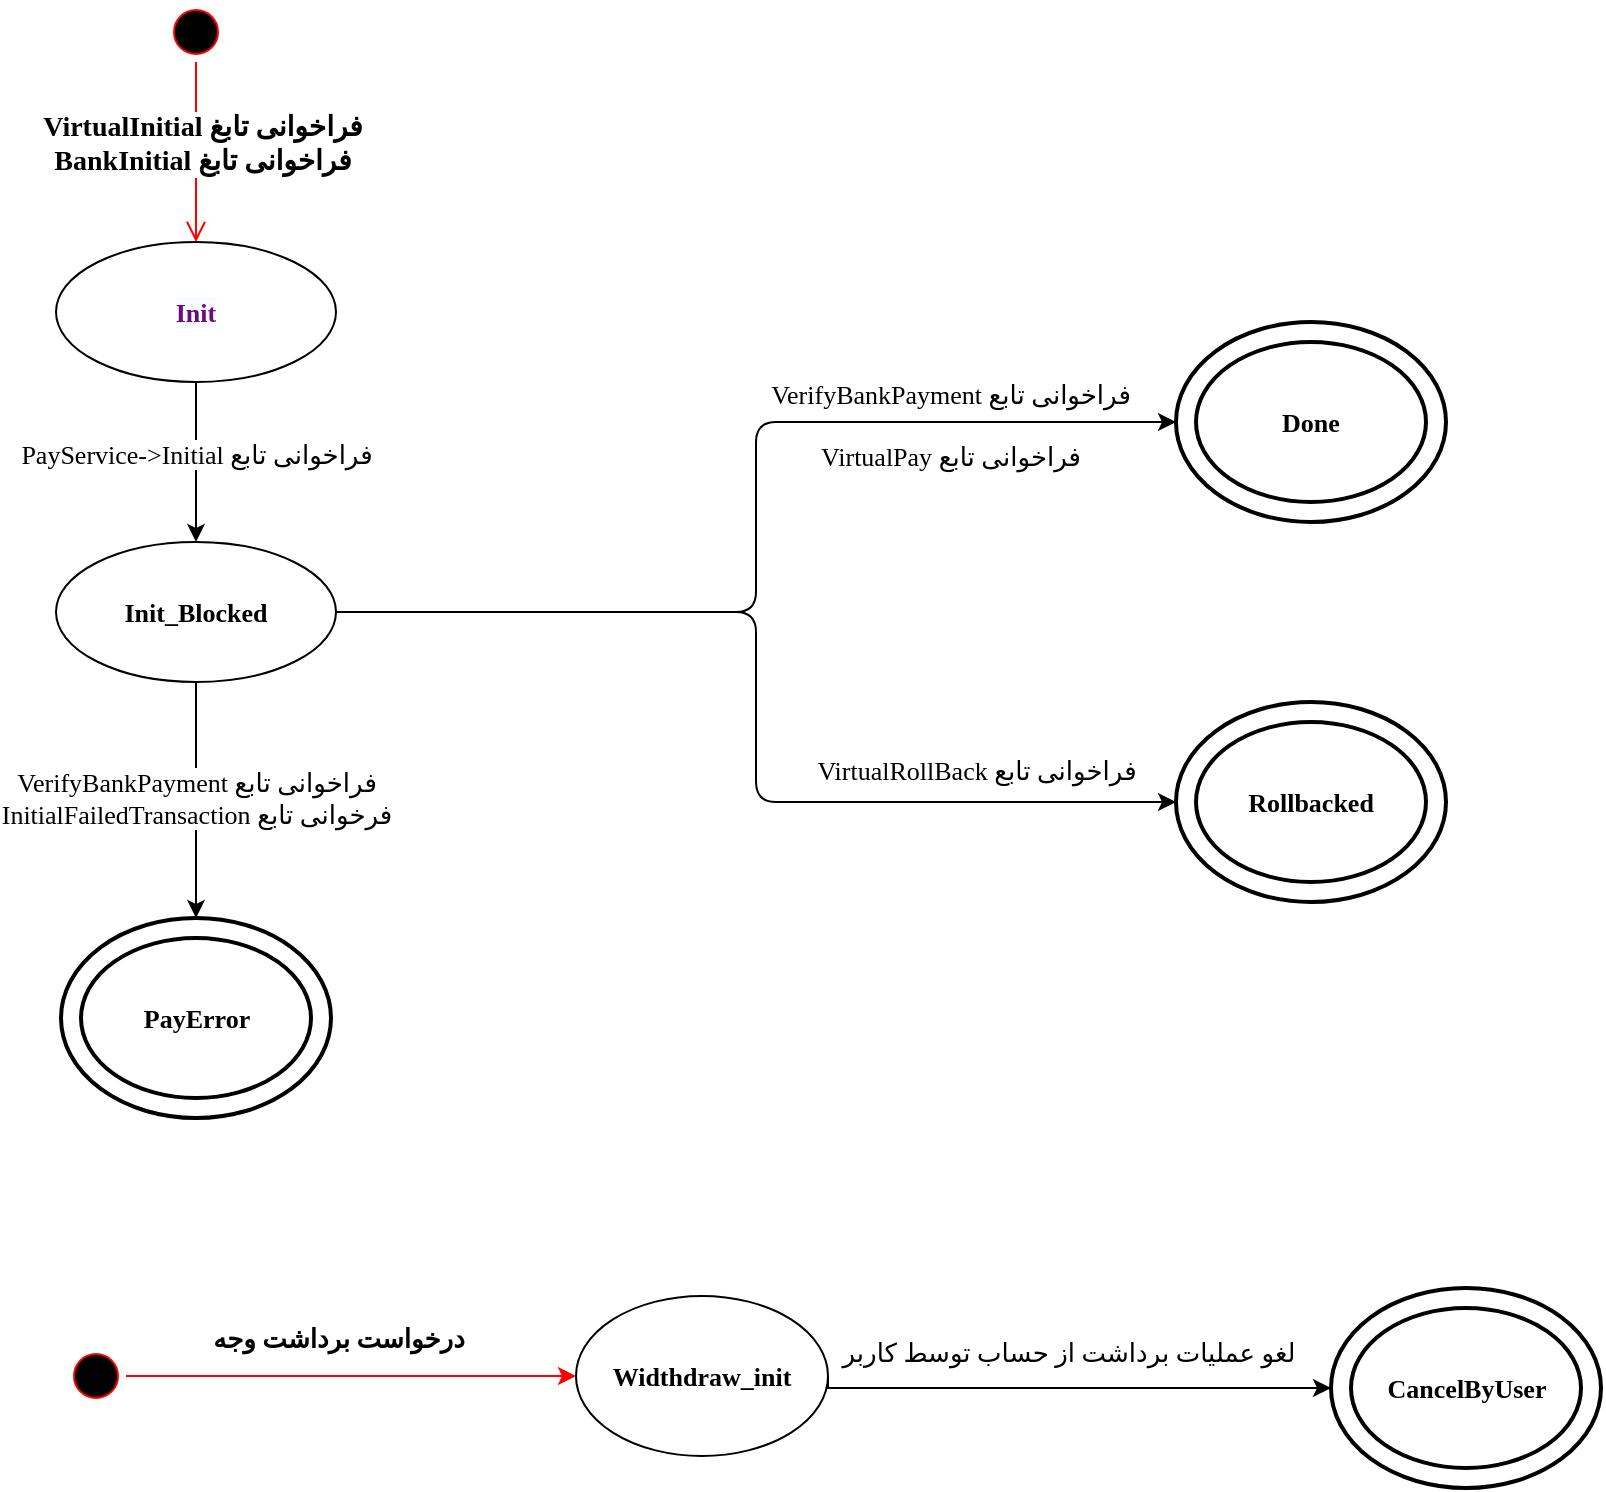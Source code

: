 <mxfile pages="2" version="11.2.1" type="github"><diagram id="GGGy6DPURZi7gMHvuX_T" name="TransactionStatus "><mxGraphModel dx="1888" dy="549" grid="1" gridSize="10" guides="1" tooltips="1" connect="1" arrows="1" fold="1" page="1" pageScale="1" pageWidth="850" pageHeight="1100" math="0" shadow="0"><root><mxCell id="0"/><mxCell id="1" parent="0"/><mxCell id="dDxylVFdQPFppni4v4-R-1" style="edgeStyle=orthogonalEdgeStyle;rounded=0;orthogonalLoop=1;jettySize=auto;html=1;entryX=0.5;entryY=0;entryDx=0;entryDy=0;strokeColor=#000000;" parent="1" source="TlKhyiAT8JS7wV_1C53C-5" target="TlKhyiAT8JS7wV_1C53C-13" edge="1"><mxGeometry relative="1" as="geometry"/></mxCell><mxCell id="dDxylVFdQPFppni4v4-R-2" value="&lt;span style=&quot;font-family: &amp;#34;tahoma&amp;#34; ; font-size: 13px&quot;&gt;PayService-&amp;gt;Initial فراخوانی تابع&lt;/span&gt;" style="text;html=1;resizable=0;points=[];align=center;verticalAlign=middle;labelBackgroundColor=#ffffff;" parent="dDxylVFdQPFppni4v4-R-1" vertex="1" connectable="0"><mxGeometry x="-0.109" relative="1" as="geometry"><mxPoint as="offset"/></mxGeometry></mxCell><mxCell id="TlKhyiAT8JS7wV_1C53C-5" value="&lt;div style=&quot;background-color: rgb(255 , 255 , 255) ; color: rgb(0 , 0 , 0) ; font-size: 13px&quot;&gt;&lt;span style=&quot;color: rgb(102 , 14 , 122) ; background-color: rgb(247 , 250 , 255) ; font-size: 13px&quot;&gt;Init&lt;/span&gt;&lt;/div&gt;" style="ellipse;whiteSpace=wrap;html=1;fontFamily=Tahoma;fontSize=13;fontStyle=1" parent="1" vertex="1"><mxGeometry x="20" y="140" width="140" height="70" as="geometry"/></mxCell><mxCell id="TlKhyiAT8JS7wV_1C53C-7" value="" style="ellipse;html=1;shape=startState;fillColor=#000000;strokeColor=#ff0000;fontFamily=Tahoma;" parent="1" vertex="1"><mxGeometry x="75" y="20" width="30" height="30" as="geometry"/></mxCell><mxCell id="TlKhyiAT8JS7wV_1C53C-8" value="" style="edgeStyle=orthogonalEdgeStyle;html=1;verticalAlign=bottom;endArrow=open;endSize=8;strokeColor=#ff0000;fontFamily=Tahoma;entryX=0.5;entryY=0;entryDx=0;entryDy=0;" parent="1" source="TlKhyiAT8JS7wV_1C53C-7" target="TlKhyiAT8JS7wV_1C53C-5" edge="1"><mxGeometry relative="1" as="geometry"><mxPoint x="90" y="120" as="targetPoint"/></mxGeometry></mxCell><mxCell id="TlKhyiAT8JS7wV_1C53C-11" value="&lt;span style=&quot;font-size: 14px&quot;&gt;&lt;b&gt;VirtualInitial&amp;nbsp;فراخوانی تابغ&lt;br&gt;&lt;/b&gt;&lt;/span&gt;&lt;b style=&quot;font-size: 14px&quot;&gt;BankInitial&amp;nbsp;فراخوانی تابغ&lt;/b&gt;&lt;b&gt;&lt;font style=&quot;font-size: 14px&quot;&gt;&lt;br&gt;&lt;/font&gt;&lt;/b&gt;" style="text;html=1;resizable=0;points=[];align=center;verticalAlign=middle;labelBackgroundColor=#ffffff;fontFamily=Tahoma;" parent="TlKhyiAT8JS7wV_1C53C-8" vertex="1" connectable="0"><mxGeometry x="-0.317" y="2" relative="1" as="geometry"><mxPoint x="1" y="10" as="offset"/></mxGeometry></mxCell><mxCell id="TlKhyiAT8JS7wV_1C53C-13" value="Init_Blocked" style="ellipse;whiteSpace=wrap;html=1;fontFamily=Tahoma;fontSize=13;fontStyle=1" parent="1" vertex="1"><mxGeometry x="20" y="290" width="140" height="70" as="geometry"/></mxCell><mxCell id="TlKhyiAT8JS7wV_1C53C-14" value="PayError" style="ellipse;shape=doubleEllipse;margin=10;strokeWidth=2;fontSize=13;whiteSpace=wrap;html=1;align=center;fontFamily=Tahoma;fontStyle=1" parent="1" vertex="1"><mxGeometry x="22.5" y="478" width="135" height="100" as="geometry"/></mxCell><mxCell id="TlKhyiAT8JS7wV_1C53C-15" value="Rollbacked" style="ellipse;shape=doubleEllipse;margin=10;strokeWidth=2;fontSize=13;whiteSpace=wrap;html=1;align=center;fontFamily=Tahoma;fontStyle=1" parent="1" vertex="1"><mxGeometry x="580" y="370" width="135" height="100" as="geometry"/></mxCell><mxCell id="TlKhyiAT8JS7wV_1C53C-16" value="Done" style="ellipse;shape=doubleEllipse;margin=10;strokeWidth=2;fontSize=13;whiteSpace=wrap;html=1;align=center;fontFamily=Tahoma;fontStyle=1" parent="1" vertex="1"><mxGeometry x="580" y="180" width="135" height="100" as="geometry"/></mxCell><mxCell id="-2B12f3IBOn6TGc9Xgmy-14" style="edgeStyle=orthogonalEdgeStyle;rounded=0;orthogonalLoop=1;jettySize=auto;html=1;entryX=0;entryY=0.5;entryDx=0;entryDy=0;strokeColor=#000000;exitX=1;exitY=0.5;exitDx=0;exitDy=0;" parent="1" source="-2B12f3IBOn6TGc9Xgmy-17" target="TlKhyiAT8JS7wV_1C53C-18" edge="1"><mxGeometry relative="1" as="geometry"><mxPoint x="424.975" y="713.353" as="sourcePoint"/><Array as="points"><mxPoint x="406" y="713"/></Array></mxGeometry></mxCell><mxCell id="-2B12f3IBOn6TGc9Xgmy-15" value="&lt;font face=&quot;Tahoma&quot; style=&quot;font-size: 13px&quot;&gt;لغو عملیات برداشت از حساب توسط کاربر&lt;/font&gt;" style="text;html=1;resizable=0;points=[];align=center;verticalAlign=middle;labelBackgroundColor=#ffffff;" parent="-2B12f3IBOn6TGc9Xgmy-14" vertex="1" connectable="0"><mxGeometry x="-0.062" y="-1" relative="1" as="geometry"><mxPoint x="5" y="-19" as="offset"/></mxGeometry></mxCell><mxCell id="TlKhyiAT8JS7wV_1C53C-18" value="CancelByUser" style="ellipse;shape=doubleEllipse;margin=10;strokeWidth=2;fontSize=13;whiteSpace=wrap;html=1;align=center;fontFamily=Tahoma;fontStyle=1" parent="1" vertex="1"><mxGeometry x="657.5" y="663" width="135" height="100" as="geometry"/></mxCell><mxCell id="TlKhyiAT8JS7wV_1C53C-23" value="" style="edgeStyle=segmentEdgeStyle;endArrow=classic;html=1;fontFamily=Tahoma;exitX=0.5;exitY=1;exitDx=0;exitDy=0;entryX=0.5;entryY=0;entryDx=0;entryDy=0;" parent="1" source="TlKhyiAT8JS7wV_1C53C-13" target="TlKhyiAT8JS7wV_1C53C-14" edge="1"><mxGeometry width="50" height="50" relative="1" as="geometry"><mxPoint x="140" y="470" as="sourcePoint"/><mxPoint x="190" y="420" as="targetPoint"/></mxGeometry></mxCell><mxCell id="b8lTYrxYDuj-3JcRd6Nf-7" value="&lt;div&gt;VerifyBankPayment فراخوانی تابع&lt;/div&gt;&lt;div align=&quot;center&quot;&gt;InitialFailedTransaction فرخوانی تابع&lt;/div&gt;" style="text;html=1;resizable=0;points=[];align=center;verticalAlign=middle;labelBackgroundColor=#ffffff;fontSize=13;fontFamily=Tahoma;" parent="TlKhyiAT8JS7wV_1C53C-23" vertex="1" connectable="0"><mxGeometry x="0.091" y="1" relative="1" as="geometry"><mxPoint x="-1.5" y="-7" as="offset"/></mxGeometry></mxCell><mxCell id="TlKhyiAT8JS7wV_1C53C-25" value="" style="edgeStyle=elbowEdgeStyle;elbow=horizontal;endArrow=classic;html=1;fontFamily=Tahoma;exitX=1;exitY=0.5;exitDx=0;exitDy=0;entryX=0;entryY=0.5;entryDx=0;entryDy=0;" parent="1" source="TlKhyiAT8JS7wV_1C53C-13" target="TlKhyiAT8JS7wV_1C53C-15" edge="1"><mxGeometry width="50" height="50" relative="1" as="geometry"><mxPoint x="210" y="390" as="sourcePoint"/><mxPoint x="260" y="340" as="targetPoint"/></mxGeometry></mxCell><mxCell id="b8lTYrxYDuj-3JcRd6Nf-8" value="&lt;div&gt;VirtualRollBack فراخوانی تابع&lt;/div&gt;&lt;div&gt;&lt;br&gt;&lt;/div&gt;&lt;div&gt;&lt;br&gt;&lt;/div&gt;" style="text;html=1;resizable=0;points=[];align=center;verticalAlign=middle;labelBackgroundColor=none;fontSize=13;fontFamily=Tahoma;" parent="TlKhyiAT8JS7wV_1C53C-25" vertex="1" connectable="0"><mxGeometry x="0.441" y="2" relative="1" as="geometry"><mxPoint x="44" y="2" as="offset"/></mxGeometry></mxCell><mxCell id="TlKhyiAT8JS7wV_1C53C-28" value="" style="edgeStyle=elbowEdgeStyle;elbow=horizontal;endArrow=classic;html=1;fontFamily=Tahoma;exitX=1;exitY=0.5;exitDx=0;exitDy=0;entryX=0;entryY=0.5;entryDx=0;entryDy=0;" parent="1" source="TlKhyiAT8JS7wV_1C53C-13" target="TlKhyiAT8JS7wV_1C53C-16" edge="1"><mxGeometry width="50" height="50" relative="1" as="geometry"><mxPoint x="290" y="340" as="sourcePoint"/><mxPoint x="340" y="290" as="targetPoint"/></mxGeometry></mxCell><mxCell id="b8lTYrxYDuj-3JcRd6Nf-9" value="VerifyBankPayment فراخوانی تابع&lt;br&gt;&lt;div&gt;&lt;br&gt;&lt;/div&gt;&lt;div&gt;VirtualPay فراخوانی تابع&lt;/div&gt;" style="text;html=1;resizable=0;points=[];align=center;verticalAlign=middle;labelBackgroundColor=none;fontSize=13;fontFamily=Tahoma;" parent="TlKhyiAT8JS7wV_1C53C-28" vertex="1" connectable="0"><mxGeometry x="0.574" relative="1" as="geometry"><mxPoint x="-4" y="2" as="offset"/></mxGeometry></mxCell><mxCell id="-2B12f3IBOn6TGc9Xgmy-11" style="edgeStyle=orthogonalEdgeStyle;rounded=0;orthogonalLoop=1;jettySize=auto;html=1;entryX=0;entryY=0.5;entryDx=0;entryDy=0;strokeColor=#FF0000;" parent="1" source="TlKhyiAT8JS7wV_1C53C-31" target="-2B12f3IBOn6TGc9Xgmy-17" edge="1"><mxGeometry relative="1" as="geometry"><mxPoint x="290.176" y="712.176" as="targetPoint"/></mxGeometry></mxCell><mxCell id="-2B12f3IBOn6TGc9Xgmy-13" value="&lt;b style=&quot;font-family: tahoma; font-size: 13px;&quot;&gt;درخواست برداشت وجه&lt;br&gt;&lt;br&gt;&lt;/b&gt;" style="text;html=1;resizable=0;points=[];align=center;verticalAlign=middle;labelBackgroundColor=none;" parent="-2B12f3IBOn6TGc9Xgmy-11" vertex="1" connectable="0"><mxGeometry x="-0.004" y="-17" relative="1" as="geometry"><mxPoint x="-6" y="-28" as="offset"/></mxGeometry></mxCell><mxCell id="TlKhyiAT8JS7wV_1C53C-31" value="" style="ellipse;html=1;shape=startState;fillColor=#000000;strokeColor=#ff0000;fontFamily=Tahoma;" parent="1" vertex="1"><mxGeometry x="25" y="692" width="30" height="30" as="geometry"/></mxCell><mxCell id="-2B12f3IBOn6TGc9Xgmy-17" value="&lt;span style=&quot;font-family: &amp;#34;tahoma&amp;#34; ; font-size: 13px ; font-weight: 700&quot;&gt;Widthdraw_init&lt;/span&gt;" style="ellipse;whiteSpace=wrap;html=1;labelBackgroundColor=none;" parent="1" vertex="1"><mxGeometry x="280" y="667" width="126" height="80" as="geometry"/></mxCell></root></mxGraphModel></diagram><diagram id="di3Gb0VdroHrvSG5-lFe" name="ServiceStatus"><mxGraphModel dx="1038" dy="549" grid="1" gridSize="10" guides="1" tooltips="1" connect="1" arrows="1" fold="1" page="1" pageScale="1" pageWidth="850" pageHeight="1100" math="0" shadow="0"><root><mxCell id="tv8EIsw7mGuYuqspvAvM-0"/><mxCell id="tv8EIsw7mGuYuqspvAvM-1" parent="tv8EIsw7mGuYuqspvAvM-0"/><mxCell id="20w0QqAMztF_udgheBT8-1" style="edgeStyle=orthogonalEdgeStyle;rounded=0;orthogonalLoop=1;jettySize=auto;html=1;entryX=0.5;entryY=0;entryDx=0;entryDy=0;strokeColor=#000000;" parent="tv8EIsw7mGuYuqspvAvM-1" source="Pl5LCPzwA3XnEN4y8g17-0" target="20w0QqAMztF_udgheBT8-0" edge="1"><mxGeometry relative="1" as="geometry"/></mxCell><mxCell id="hrNxa7u5igsGRlw7HVf_-0" value="&lt;font face=&quot;Tahoma&quot; style=&quot;font-size: 13px&quot;&gt;Initial فراخوانی تابع&lt;/font&gt;" style="text;html=1;resizable=0;points=[];align=center;verticalAlign=middle;labelBackgroundColor=#ffffff;" parent="20w0QqAMztF_udgheBT8-1" vertex="1" connectable="0"><mxGeometry x="-0.153" relative="1" as="geometry"><mxPoint as="offset"/></mxGeometry></mxCell><mxCell id="Pl5LCPzwA3XnEN4y8g17-0" value="&lt;div style=&quot;background-color: rgb(255 , 255 , 255)&quot;&gt;&lt;font color=&quot;#660e7a&quot;&gt;NotRequested&lt;/font&gt;&lt;br&gt;&lt;/div&gt;" style="ellipse;whiteSpace=wrap;html=1;fontFamily=Tahoma;fontSize=13;fontStyle=1" parent="tv8EIsw7mGuYuqspvAvM-1" vertex="1"><mxGeometry x="20" y="170" width="140" height="70" as="geometry"/></mxCell><mxCell id="Pl5LCPzwA3XnEN4y8g17-1" value="" style="ellipse;html=1;shape=startState;fillColor=#000000;strokeColor=#ff0000;fontFamily=Tahoma;" parent="tv8EIsw7mGuYuqspvAvM-1" vertex="1"><mxGeometry x="75" y="40" width="30" height="30" as="geometry"/></mxCell><mxCell id="Pl5LCPzwA3XnEN4y8g17-2" value="" style="edgeStyle=orthogonalEdgeStyle;html=1;verticalAlign=bottom;endArrow=open;endSize=8;strokeColor=#ff0000;fontFamily=Tahoma;entryX=0.5;entryY=0;entryDx=0;entryDy=0;" parent="tv8EIsw7mGuYuqspvAvM-1" source="Pl5LCPzwA3XnEN4y8g17-1" target="Pl5LCPzwA3XnEN4y8g17-0" edge="1"><mxGeometry relative="1" as="geometry"><mxPoint x="90" y="120" as="targetPoint"/></mxGeometry></mxCell><mxCell id="Pl5LCPzwA3XnEN4y8g17-3" value="&lt;font&gt;&lt;span style=&quot;font-size: 14px&quot;&gt;&lt;b&gt;VirtualInitial&amp;nbsp;فراخوانی تابغ&lt;br&gt;&lt;/b&gt;&lt;/span&gt;&lt;b style=&quot;font-size: 14px&quot;&gt;BankInitial&amp;nbsp;فراخوانی تابغ&lt;br&gt;&lt;/b&gt;&lt;/font&gt;" style="text;html=1;resizable=0;points=[];align=center;verticalAlign=middle;labelBackgroundColor=#ffffff;fontFamily=Tahoma;" parent="Pl5LCPzwA3XnEN4y8g17-2" vertex="1" connectable="0"><mxGeometry x="-0.317" y="2" relative="1" as="geometry"><mxPoint y="11" as="offset"/></mxGeometry></mxCell><mxCell id="rW1J9YD6uWP04VeJQWfl-1" style="edgeStyle=orthogonalEdgeStyle;rounded=0;orthogonalLoop=1;jettySize=auto;html=1;entryX=0.5;entryY=0;entryDx=0;entryDy=0;strokeColor=#000000;" parent="tv8EIsw7mGuYuqspvAvM-1" source="20w0QqAMztF_udgheBT8-0" target="rW1J9YD6uWP04VeJQWfl-0" edge="1"><mxGeometry relative="1" as="geometry"><Array as="points"><mxPoint x="90" y="430"/><mxPoint x="90" y="430"/></Array></mxGeometry></mxCell><mxCell id="rW1J9YD6uWP04VeJQWfl-2" value="&lt;font face=&quot;Tahoma&quot; style=&quot;font-size: 12px;&quot;&gt;Buy فراخوانی تابع&lt;/font&gt;" style="text;html=1;resizable=0;points=[];align=center;verticalAlign=middle;labelBackgroundColor=#ffffff;fontSize=12;" parent="rW1J9YD6uWP04VeJQWfl-1" vertex="1" connectable="0"><mxGeometry x="-0.062" relative="1" as="geometry"><mxPoint as="offset"/></mxGeometry></mxCell><mxCell id="20w0QqAMztF_udgheBT8-0" value="Init" style="ellipse;whiteSpace=wrap;html=1;fontFamily=Tahoma;fontSize=13;fontStyle=1" parent="tv8EIsw7mGuYuqspvAvM-1" vertex="1"><mxGeometry x="20" y="320" width="140" height="70" as="geometry"/></mxCell><mxCell id="rW1J9YD6uWP04VeJQWfl-0" value="Requested" style="ellipse;whiteSpace=wrap;html=1;fontFamily=Tahoma;fontSize=13;fontStyle=1" parent="tv8EIsw7mGuYuqspvAvM-1" vertex="1"><mxGeometry x="20" y="470" width="140" height="70" as="geometry"/></mxCell><mxCell id="H1p6-fmSTP5WMQeIHHOq-6" value="Success" style="ellipse;shape=doubleEllipse;margin=10;strokeWidth=2;fontSize=13;whiteSpace=wrap;html=1;align=center;fontFamily=Tahoma;fontStyle=1" parent="tv8EIsw7mGuYuqspvAvM-1" vertex="1"><mxGeometry x="600" y="240" width="150" height="100" as="geometry"/></mxCell><mxCell id="H1p6-fmSTP5WMQeIHHOq-7" value="" style="edgeStyle=elbowEdgeStyle;elbow=horizontal;endArrow=classic;html=1;fontFamily=Tahoma;exitX=1;exitY=0.5;exitDx=0;exitDy=0;entryX=0;entryY=0.5;entryDx=0;entryDy=0;" parent="tv8EIsw7mGuYuqspvAvM-1" source="rW1J9YD6uWP04VeJQWfl-0" target="H1p6-fmSTP5WMQeIHHOq-6" edge="1"><mxGeometry width="50" height="50" relative="1" as="geometry"><mxPoint x="180" y="385" as="sourcePoint"/><mxPoint x="360" y="350" as="targetPoint"/><Array as="points"><mxPoint x="300" y="390"/></Array></mxGeometry></mxCell><mxCell id="H1p6-fmSTP5WMQeIHHOq-8" value="VerifyBankPayment فراخوانی تابع&lt;br&gt;&lt;div&gt;&lt;br&gt;&lt;/div&gt;&lt;div&gt;VirtualPay فراخوانی تابع&lt;/div&gt;" style="text;html=1;resizable=0;points=[];align=center;verticalAlign=middle;labelBackgroundColor=none;fontSize=13;fontFamily=Tahoma;" parent="H1p6-fmSTP5WMQeIHHOq-7" vertex="1" connectable="0"><mxGeometry x="0.574" relative="1" as="geometry"><mxPoint x="-4" y="2" as="offset"/></mxGeometry></mxCell><mxCell id="H1p6-fmSTP5WMQeIHHOq-9" value="Failed" style="ellipse;shape=doubleEllipse;margin=10;strokeWidth=2;fontSize=13;whiteSpace=wrap;html=1;align=center;fontFamily=Tahoma;fontStyle=1" parent="tv8EIsw7mGuYuqspvAvM-1" vertex="1"><mxGeometry x="600" y="360" width="150" height="100" as="geometry"/></mxCell><mxCell id="M_ResFZ114-NW93TD1ae-2" value="" style="edgeStyle=elbowEdgeStyle;elbow=horizontal;endArrow=classic;html=1;fontFamily=Tahoma;entryX=0;entryY=0.5;entryDx=0;entryDy=0;exitX=1;exitY=0.5;exitDx=0;exitDy=0;" parent="tv8EIsw7mGuYuqspvAvM-1" source="rW1J9YD6uWP04VeJQWfl-0" target="H1p6-fmSTP5WMQeIHHOq-9" edge="1"><mxGeometry width="50" height="50" relative="1" as="geometry"><mxPoint x="160" y="524" as="sourcePoint"/><mxPoint x="600.039" y="440.058" as="targetPoint"/><Array as="points"><mxPoint x="300" y="409"/></Array></mxGeometry></mxCell><mxCell id="M_ResFZ114-NW93TD1ae-4" value="&lt;span style=&quot;font-family: &amp;#34;tahoma&amp;#34;&quot;&gt;&lt;font style=&quot;font-size: 13px&quot;&gt;Failed فراخوانی تابع&lt;/font&gt;&lt;/span&gt;" style="text;html=1;resizable=0;points=[];align=center;verticalAlign=middle;labelBackgroundColor=none;fontSize=12;" parent="M_ResFZ114-NW93TD1ae-2" vertex="1" connectable="0"><mxGeometry x="0.453" relative="1" as="geometry"><mxPoint y="-15" as="offset"/></mxGeometry></mxCell><mxCell id="K7eHHxvVLK5sBxuGP6Fb-0" value="Bill_PayedBefore" style="ellipse;shape=doubleEllipse;margin=10;strokeWidth=2;fontSize=13;whiteSpace=wrap;html=1;align=center;fontFamily=Tahoma;fontStyle=1" parent="tv8EIsw7mGuYuqspvAvM-1" vertex="1"><mxGeometry x="600" y="480" width="150" height="100" as="geometry"/></mxCell><mxCell id="K7eHHxvVLK5sBxuGP6Fb-1" value="" style="edgeStyle=elbowEdgeStyle;elbow=horizontal;endArrow=classic;html=1;fontFamily=Tahoma;entryX=0;entryY=0.5;entryDx=0;entryDy=0;exitX=1;exitY=0.5;exitDx=0;exitDy=0;" parent="tv8EIsw7mGuYuqspvAvM-1" source="rW1J9YD6uWP04VeJQWfl-0" target="K7eHHxvVLK5sBxuGP6Fb-0" edge="1"><mxGeometry width="50" height="50" relative="1" as="geometry"><mxPoint x="170.207" y="587.328" as="sourcePoint"/><mxPoint x="610.207" y="492.845" as="targetPoint"/><Array as="points"><mxPoint x="300" y="570"/></Array></mxGeometry></mxCell><mxCell id="K7eHHxvVLK5sBxuGP6Fb-3" value="&lt;span style=&quot;font-family: &amp;#34;tahoma&amp;#34;&quot;&gt;&lt;font style=&quot;font-size: 13px&quot;&gt;Failed فراخوانی تابع&lt;/font&gt;&lt;/span&gt;" style="text;html=1;resizable=0;points=[];align=center;verticalAlign=middle;labelBackgroundColor=none;fontSize=12;" parent="K7eHHxvVLK5sBxuGP6Fb-1" vertex="1" connectable="0"><mxGeometry x="0.479" relative="1" as="geometry"><mxPoint x="-20" y="-15" as="offset"/></mxGeometry></mxCell><mxCell id="K7eHHxvVLK5sBxuGP6Fb-4" value="BankPayFail" style="ellipse;shape=doubleEllipse;margin=10;strokeWidth=2;fontSize=13;whiteSpace=wrap;html=1;align=center;fontFamily=Tahoma;fontStyle=1" parent="tv8EIsw7mGuYuqspvAvM-1" vertex="1"><mxGeometry x="600" y="600" width="150" height="100" as="geometry"/></mxCell><mxCell id="K7eHHxvVLK5sBxuGP6Fb-5" value="" style="edgeStyle=elbowEdgeStyle;elbow=horizontal;endArrow=classic;html=1;fontFamily=Tahoma;entryX=0;entryY=0.5;entryDx=0;entryDy=0;exitX=1;exitY=0.5;exitDx=0;exitDy=0;" parent="tv8EIsw7mGuYuqspvAvM-1" source="rW1J9YD6uWP04VeJQWfl-0" target="K7eHHxvVLK5sBxuGP6Fb-4" edge="1"><mxGeometry width="50" height="50" relative="1" as="geometry"><mxPoint x="160" y="619.833" as="sourcePoint"/><mxPoint x="600" y="644.833" as="targetPoint"/><Array as="points"><mxPoint x="300" y="580"/></Array></mxGeometry></mxCell><mxCell id="K7eHHxvVLK5sBxuGP6Fb-7" value="&lt;span style=&quot;font-family: tahoma; font-size: 13px;&quot;&gt;Failed فراخوانی تابع&lt;/span&gt;" style="text;html=1;resizable=0;points=[];align=center;verticalAlign=middle;labelBackgroundColor=none;fontSize=12;" parent="K7eHHxvVLK5sBxuGP6Fb-5" vertex="1" connectable="0"><mxGeometry x="0.542" y="3" relative="1" as="geometry"><mxPoint y="-13" as="offset"/></mxGeometry></mxCell></root></mxGraphModel></diagram></mxfile>